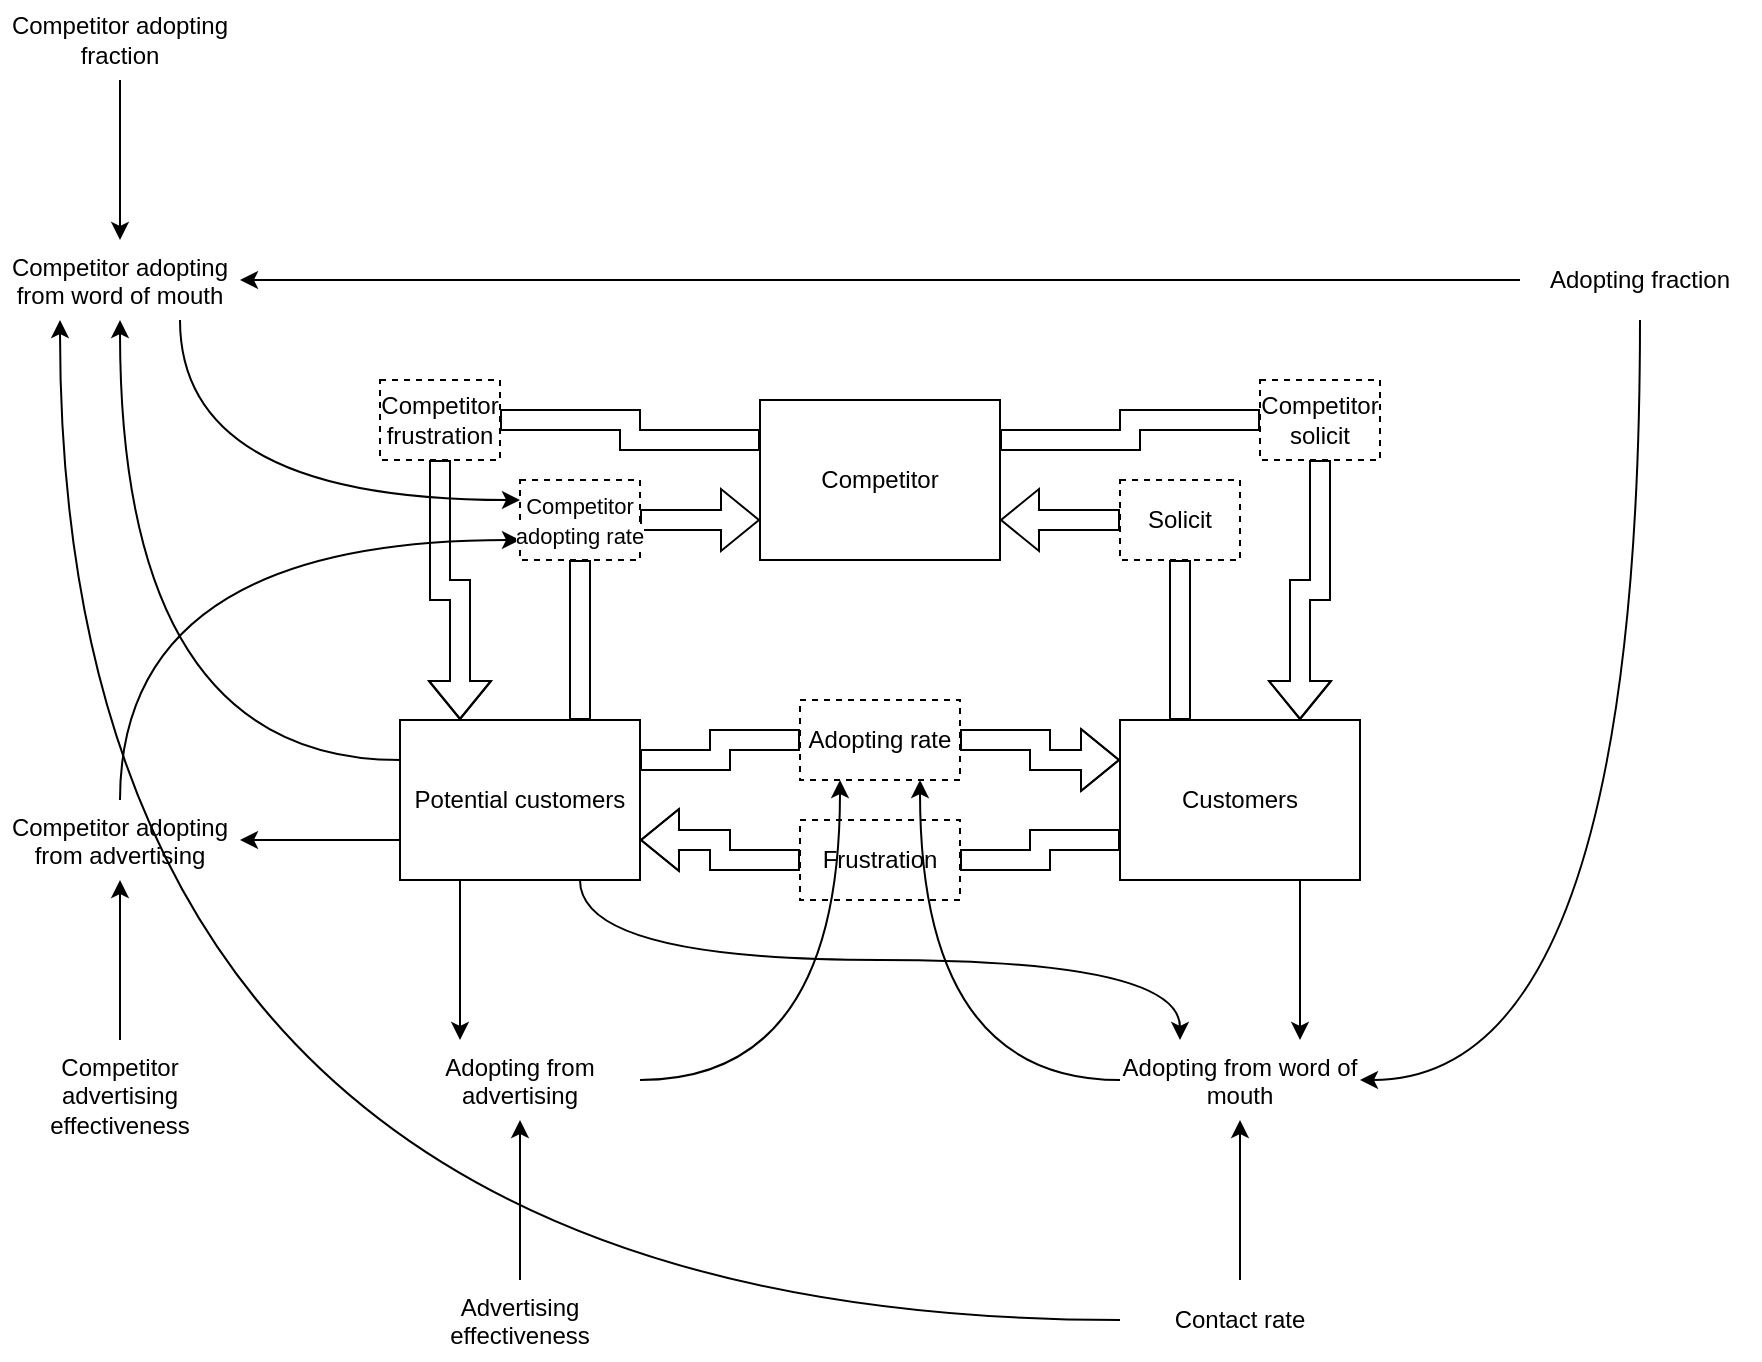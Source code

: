 <mxfile version="12.9.3" type="device"><diagram id="b1EDV3gL2vRTufHuCVks" name="Page-1"><mxGraphModel dx="1950" dy="893" grid="1" gridSize="10" guides="1" tooltips="1" connect="1" arrows="1" fold="1" page="1" pageScale="1" pageWidth="827" pageHeight="1169" math="0" shadow="0"><root><mxCell id="0"/><mxCell id="1" parent="0"/><mxCell id="FTDEpV8_c0MCG5BHFUjj-39" style="edgeStyle=orthogonalEdgeStyle;curved=1;rounded=0;comic=0;orthogonalLoop=1;jettySize=auto;html=1;exitX=0.25;exitY=1;exitDx=0;exitDy=0;entryX=0.25;entryY=0;entryDx=0;entryDy=0;" edge="1" parent="1" source="FTDEpV8_c0MCG5BHFUjj-1" target="FTDEpV8_c0MCG5BHFUjj-31"><mxGeometry relative="1" as="geometry"/></mxCell><mxCell id="FTDEpV8_c0MCG5BHFUjj-82" style="edgeStyle=orthogonalEdgeStyle;shape=flexArrow;curved=1;rounded=0;comic=0;orthogonalLoop=1;jettySize=auto;html=1;exitX=1;exitY=0.25;exitDx=0;exitDy=0;entryX=0;entryY=0.5;entryDx=0;entryDy=0;endArrow=none;endFill=0;" edge="1" parent="1" source="FTDEpV8_c0MCG5BHFUjj-1" target="FTDEpV8_c0MCG5BHFUjj-78"><mxGeometry relative="1" as="geometry"/></mxCell><mxCell id="FTDEpV8_c0MCG5BHFUjj-95" style="edgeStyle=orthogonalEdgeStyle;curved=1;rounded=0;comic=0;orthogonalLoop=1;jettySize=auto;html=1;endArrow=classic;endFill=1;exitX=0;exitY=0.75;exitDx=0;exitDy=0;" edge="1" parent="1" source="FTDEpV8_c0MCG5BHFUjj-1" target="FTDEpV8_c0MCG5BHFUjj-91"><mxGeometry relative="1" as="geometry"/></mxCell><mxCell id="FTDEpV8_c0MCG5BHFUjj-103" style="edgeStyle=orthogonalEdgeStyle;shape=flexArrow;curved=1;rounded=0;comic=0;orthogonalLoop=1;jettySize=auto;html=1;entryX=0.5;entryY=1;entryDx=0;entryDy=0;endArrow=none;endFill=0;exitX=0.75;exitY=0;exitDx=0;exitDy=0;" edge="1" parent="1" source="FTDEpV8_c0MCG5BHFUjj-1" target="FTDEpV8_c0MCG5BHFUjj-101"><mxGeometry relative="1" as="geometry"/></mxCell><mxCell id="FTDEpV8_c0MCG5BHFUjj-118" style="edgeStyle=orthogonalEdgeStyle;curved=1;rounded=0;comic=0;orthogonalLoop=1;jettySize=auto;html=1;endArrow=classic;endFill=1;entryX=0.5;entryY=1;entryDx=0;entryDy=0;" edge="1" parent="1" source="FTDEpV8_c0MCG5BHFUjj-1" target="FTDEpV8_c0MCG5BHFUjj-88"><mxGeometry relative="1" as="geometry"><Array as="points"><mxPoint x="-20" y="380"/></Array></mxGeometry></mxCell><mxCell id="FTDEpV8_c0MCG5BHFUjj-119" style="edgeStyle=orthogonalEdgeStyle;curved=1;rounded=0;comic=0;orthogonalLoop=1;jettySize=auto;html=1;endArrow=classic;endFill=1;exitX=0.75;exitY=1;exitDx=0;exitDy=0;entryX=0.25;entryY=0;entryDx=0;entryDy=0;" edge="1" parent="1" source="FTDEpV8_c0MCG5BHFUjj-1" target="FTDEpV8_c0MCG5BHFUjj-29"><mxGeometry relative="1" as="geometry"/></mxCell><mxCell id="FTDEpV8_c0MCG5BHFUjj-1" value="Potential customers" style="rounded=0;whiteSpace=wrap;html=1;" vertex="1" parent="1"><mxGeometry x="120" y="360" width="120" height="80" as="geometry"/></mxCell><mxCell id="FTDEpV8_c0MCG5BHFUjj-44" value="" style="edgeStyle=orthogonalEdgeStyle;curved=1;rounded=0;comic=0;orthogonalLoop=1;jettySize=auto;html=1;" edge="1" parent="1" source="FTDEpV8_c0MCG5BHFUjj-2" target="FTDEpV8_c0MCG5BHFUjj-29"><mxGeometry relative="1" as="geometry"><Array as="points"><mxPoint x="570" y="480"/><mxPoint x="570" y="480"/></Array></mxGeometry></mxCell><mxCell id="FTDEpV8_c0MCG5BHFUjj-75" style="edgeStyle=orthogonalEdgeStyle;curved=1;rounded=0;comic=0;orthogonalLoop=1;jettySize=auto;html=1;exitX=0;exitY=0.75;exitDx=0;exitDy=0;shape=flexArrow;endArrow=none;endFill=0;" edge="1" parent="1" source="FTDEpV8_c0MCG5BHFUjj-2" target="FTDEpV8_c0MCG5BHFUjj-71"><mxGeometry relative="1" as="geometry"/></mxCell><mxCell id="FTDEpV8_c0MCG5BHFUjj-113" style="edgeStyle=orthogonalEdgeStyle;shape=flexArrow;curved=1;rounded=0;comic=0;orthogonalLoop=1;jettySize=auto;html=1;exitX=0.25;exitY=0;exitDx=0;exitDy=0;endArrow=none;endFill=0;" edge="1" parent="1" source="FTDEpV8_c0MCG5BHFUjj-2" target="FTDEpV8_c0MCG5BHFUjj-109"><mxGeometry relative="1" as="geometry"/></mxCell><mxCell id="FTDEpV8_c0MCG5BHFUjj-2" value="Customers" style="rounded=0;whiteSpace=wrap;html=1;" vertex="1" parent="1"><mxGeometry x="480" y="360" width="120" height="80" as="geometry"/></mxCell><mxCell id="FTDEpV8_c0MCG5BHFUjj-100" style="edgeStyle=orthogonalEdgeStyle;curved=1;rounded=0;comic=0;orthogonalLoop=1;jettySize=auto;html=1;exitX=0;exitY=0.25;exitDx=0;exitDy=0;entryX=1;entryY=0.5;entryDx=0;entryDy=0;endArrow=none;endFill=0;shape=flexArrow;" edge="1" parent="1" source="FTDEpV8_c0MCG5BHFUjj-55" target="FTDEpV8_c0MCG5BHFUjj-97"><mxGeometry relative="1" as="geometry"/></mxCell><mxCell id="FTDEpV8_c0MCG5BHFUjj-107" style="edgeStyle=orthogonalEdgeStyle;shape=flexArrow;curved=1;rounded=0;comic=0;orthogonalLoop=1;jettySize=auto;html=1;exitX=1;exitY=0.25;exitDx=0;exitDy=0;endArrow=none;endFill=0;" edge="1" parent="1" source="FTDEpV8_c0MCG5BHFUjj-55" target="FTDEpV8_c0MCG5BHFUjj-105"><mxGeometry relative="1" as="geometry"/></mxCell><mxCell id="FTDEpV8_c0MCG5BHFUjj-55" value="Competitor" style="rounded=0;whiteSpace=wrap;html=1;" vertex="1" parent="1"><mxGeometry x="300" y="200" width="120" height="80" as="geometry"/></mxCell><mxCell id="FTDEpV8_c0MCG5BHFUjj-68" style="edgeStyle=orthogonalEdgeStyle;curved=1;rounded=0;comic=0;orthogonalLoop=1;jettySize=auto;html=1;entryX=0.5;entryY=1;entryDx=0;entryDy=0;" edge="1" parent="1" source="FTDEpV8_c0MCG5BHFUjj-17" target="FTDEpV8_c0MCG5BHFUjj-29"><mxGeometry relative="1" as="geometry"/></mxCell><mxCell id="FTDEpV8_c0MCG5BHFUjj-122" style="edgeStyle=orthogonalEdgeStyle;curved=1;rounded=0;comic=0;orthogonalLoop=1;jettySize=auto;html=1;entryX=0.25;entryY=1;entryDx=0;entryDy=0;endArrow=classic;endFill=1;" edge="1" parent="1" source="FTDEpV8_c0MCG5BHFUjj-17" target="FTDEpV8_c0MCG5BHFUjj-88"><mxGeometry relative="1" as="geometry"/></mxCell><mxCell id="FTDEpV8_c0MCG5BHFUjj-17" value="Contact rate" style="text;html=1;strokeColor=none;fillColor=none;align=center;verticalAlign=middle;whiteSpace=wrap;rounded=0;" vertex="1" parent="1"><mxGeometry x="480" y="640" width="120" height="40" as="geometry"/></mxCell><mxCell id="FTDEpV8_c0MCG5BHFUjj-85" style="edgeStyle=orthogonalEdgeStyle;curved=1;rounded=0;comic=0;orthogonalLoop=1;jettySize=auto;html=1;endArrow=classic;endFill=1;entryX=0.75;entryY=1;entryDx=0;entryDy=0;" edge="1" parent="1" source="FTDEpV8_c0MCG5BHFUjj-29" target="FTDEpV8_c0MCG5BHFUjj-78"><mxGeometry relative="1" as="geometry"/></mxCell><mxCell id="FTDEpV8_c0MCG5BHFUjj-29" value="Adopting from word of mouth" style="text;html=1;whiteSpace=wrap;align=center;" vertex="1" parent="1"><mxGeometry x="480" y="520" width="120" height="40" as="geometry"/></mxCell><mxCell id="FTDEpV8_c0MCG5BHFUjj-38" style="edgeStyle=orthogonalEdgeStyle;curved=1;rounded=0;comic=0;orthogonalLoop=1;jettySize=auto;html=1;" edge="1" parent="1" source="FTDEpV8_c0MCG5BHFUjj-30" target="FTDEpV8_c0MCG5BHFUjj-31"><mxGeometry relative="1" as="geometry"/></mxCell><mxCell id="FTDEpV8_c0MCG5BHFUjj-30" value="Advertising effectiveness" style="text;html=1;whiteSpace=wrap;align=center;" vertex="1" parent="1"><mxGeometry x="120" y="640" width="120" height="40" as="geometry"/></mxCell><mxCell id="FTDEpV8_c0MCG5BHFUjj-84" style="edgeStyle=orthogonalEdgeStyle;curved=1;rounded=0;comic=0;orthogonalLoop=1;jettySize=auto;html=1;endArrow=classic;endFill=1;entryX=0.25;entryY=1;entryDx=0;entryDy=0;" edge="1" parent="1" source="FTDEpV8_c0MCG5BHFUjj-31" target="FTDEpV8_c0MCG5BHFUjj-78"><mxGeometry relative="1" as="geometry"/></mxCell><mxCell id="FTDEpV8_c0MCG5BHFUjj-31" value="Adopting from advertising" style="text;html=1;whiteSpace=wrap;align=center;" vertex="1" parent="1"><mxGeometry x="120" y="520" width="120" height="40" as="geometry"/></mxCell><mxCell id="FTDEpV8_c0MCG5BHFUjj-41" value="" style="edgeStyle=orthogonalEdgeStyle;curved=1;rounded=0;comic=0;orthogonalLoop=1;jettySize=auto;html=1;exitX=0.5;exitY=1;exitDx=0;exitDy=0;entryX=1;entryY=0.5;entryDx=0;entryDy=0;" edge="1" parent="1" source="FTDEpV8_c0MCG5BHFUjj-33" target="FTDEpV8_c0MCG5BHFUjj-29"><mxGeometry relative="1" as="geometry"><Array as="points"><mxPoint x="740" y="540"/></Array></mxGeometry></mxCell><mxCell id="FTDEpV8_c0MCG5BHFUjj-123" style="edgeStyle=orthogonalEdgeStyle;curved=1;rounded=0;comic=0;orthogonalLoop=1;jettySize=auto;html=1;endArrow=classic;endFill=1;" edge="1" parent="1" source="FTDEpV8_c0MCG5BHFUjj-33" target="FTDEpV8_c0MCG5BHFUjj-88"><mxGeometry relative="1" as="geometry"/></mxCell><mxCell id="FTDEpV8_c0MCG5BHFUjj-33" value="Adopting fraction" style="text;html=1;strokeColor=none;fillColor=none;align=center;verticalAlign=middle;whiteSpace=wrap;rounded=0;" vertex="1" parent="1"><mxGeometry x="680" y="120" width="120" height="40" as="geometry"/></mxCell><mxCell id="FTDEpV8_c0MCG5BHFUjj-76" style="edgeStyle=orthogonalEdgeStyle;curved=1;rounded=0;comic=0;orthogonalLoop=1;jettySize=auto;html=1;entryX=1;entryY=0.75;entryDx=0;entryDy=0;shape=flexArrow;" edge="1" parent="1" source="FTDEpV8_c0MCG5BHFUjj-71" target="FTDEpV8_c0MCG5BHFUjj-1"><mxGeometry relative="1" as="geometry"/></mxCell><mxCell id="FTDEpV8_c0MCG5BHFUjj-71" value="Frustration" style="text;html=1;strokeColor=#000000;fillColor=none;align=center;verticalAlign=middle;whiteSpace=wrap;rounded=0;dashed=1;" vertex="1" parent="1"><mxGeometry x="320" y="410" width="80" height="40" as="geometry"/></mxCell><mxCell id="FTDEpV8_c0MCG5BHFUjj-83" style="edgeStyle=orthogonalEdgeStyle;shape=flexArrow;curved=1;rounded=0;comic=0;orthogonalLoop=1;jettySize=auto;html=1;exitX=1;exitY=0.5;exitDx=0;exitDy=0;entryX=0;entryY=0.25;entryDx=0;entryDy=0;endArrow=block;endFill=0;" edge="1" parent="1" source="FTDEpV8_c0MCG5BHFUjj-78" target="FTDEpV8_c0MCG5BHFUjj-2"><mxGeometry relative="1" as="geometry"/></mxCell><mxCell id="FTDEpV8_c0MCG5BHFUjj-78" value="Adopting rate" style="text;html=1;align=center;verticalAlign=middle;whiteSpace=wrap;rounded=0;strokeColor=#000000;dashed=1;" vertex="1" parent="1"><mxGeometry x="320" y="350" width="80" height="40" as="geometry"/></mxCell><mxCell id="FTDEpV8_c0MCG5BHFUjj-115" style="edgeStyle=orthogonalEdgeStyle;curved=1;rounded=0;comic=0;orthogonalLoop=1;jettySize=auto;html=1;exitX=0.75;exitY=1;exitDx=0;exitDy=0;entryX=0;entryY=0.25;entryDx=0;entryDy=0;endArrow=classic;endFill=1;" edge="1" parent="1" source="FTDEpV8_c0MCG5BHFUjj-88" target="FTDEpV8_c0MCG5BHFUjj-101"><mxGeometry relative="1" as="geometry"/></mxCell><mxCell id="FTDEpV8_c0MCG5BHFUjj-88" value="Competitor adopting from word of mouth" style="text;html=1;whiteSpace=wrap;align=center;" vertex="1" parent="1"><mxGeometry x="-80" y="120" width="120" height="40" as="geometry"/></mxCell><mxCell id="FTDEpV8_c0MCG5BHFUjj-89" style="edgeStyle=orthogonalEdgeStyle;curved=1;rounded=0;comic=0;orthogonalLoop=1;jettySize=auto;html=1;" edge="1" parent="1" source="FTDEpV8_c0MCG5BHFUjj-90" target="FTDEpV8_c0MCG5BHFUjj-91"><mxGeometry relative="1" as="geometry"/></mxCell><mxCell id="FTDEpV8_c0MCG5BHFUjj-90" value="Competitor advertising effectiveness" style="text;html=1;whiteSpace=wrap;align=center;" vertex="1" parent="1"><mxGeometry x="-80" y="520" width="120" height="40" as="geometry"/></mxCell><mxCell id="FTDEpV8_c0MCG5BHFUjj-116" style="edgeStyle=orthogonalEdgeStyle;curved=1;rounded=0;comic=0;orthogonalLoop=1;jettySize=auto;html=1;entryX=0;entryY=0.75;entryDx=0;entryDy=0;endArrow=classic;endFill=1;exitX=0.5;exitY=0;exitDx=0;exitDy=0;" edge="1" parent="1" source="FTDEpV8_c0MCG5BHFUjj-91" target="FTDEpV8_c0MCG5BHFUjj-101"><mxGeometry relative="1" as="geometry"/></mxCell><mxCell id="FTDEpV8_c0MCG5BHFUjj-91" value="Competitor adopting from advertising" style="text;html=1;whiteSpace=wrap;align=center;" vertex="1" parent="1"><mxGeometry x="-80" y="400" width="120" height="40" as="geometry"/></mxCell><mxCell id="FTDEpV8_c0MCG5BHFUjj-92" value="" style="edgeStyle=orthogonalEdgeStyle;curved=1;rounded=0;comic=0;orthogonalLoop=1;jettySize=auto;html=1;" edge="1" parent="1" source="FTDEpV8_c0MCG5BHFUjj-93" target="FTDEpV8_c0MCG5BHFUjj-88"><mxGeometry relative="1" as="geometry"/></mxCell><mxCell id="FTDEpV8_c0MCG5BHFUjj-93" value="Competitor adopting fraction" style="text;html=1;strokeColor=none;fillColor=none;align=center;verticalAlign=middle;whiteSpace=wrap;rounded=0;" vertex="1" parent="1"><mxGeometry x="-80" width="120" height="40" as="geometry"/></mxCell><mxCell id="FTDEpV8_c0MCG5BHFUjj-99" style="edgeStyle=orthogonalEdgeStyle;curved=1;rounded=0;comic=0;orthogonalLoop=1;jettySize=auto;html=1;entryX=0.25;entryY=0;entryDx=0;entryDy=0;endArrow=classic;endFill=1;exitX=0.5;exitY=1;exitDx=0;exitDy=0;shape=flexArrow;" edge="1" parent="1" source="FTDEpV8_c0MCG5BHFUjj-97" target="FTDEpV8_c0MCG5BHFUjj-1"><mxGeometry relative="1" as="geometry"/></mxCell><mxCell id="FTDEpV8_c0MCG5BHFUjj-97" value="Competitor frustration" style="text;html=1;strokeColor=#000000;fillColor=none;align=center;verticalAlign=middle;whiteSpace=wrap;rounded=0;dashed=1;" vertex="1" parent="1"><mxGeometry x="110" y="190" width="60" height="40" as="geometry"/></mxCell><mxCell id="FTDEpV8_c0MCG5BHFUjj-108" style="edgeStyle=orthogonalEdgeStyle;shape=flexArrow;curved=1;rounded=0;comic=0;orthogonalLoop=1;jettySize=auto;html=1;entryX=0.75;entryY=0;entryDx=0;entryDy=0;endArrow=classic;endFill=1;" edge="1" parent="1" source="FTDEpV8_c0MCG5BHFUjj-105" target="FTDEpV8_c0MCG5BHFUjj-2"><mxGeometry relative="1" as="geometry"/></mxCell><mxCell id="FTDEpV8_c0MCG5BHFUjj-105" value="Competitor solicit" style="text;html=1;strokeColor=#000000;fillColor=none;align=center;verticalAlign=middle;whiteSpace=wrap;rounded=0;dashed=1;" vertex="1" parent="1"><mxGeometry x="550" y="190" width="60" height="40" as="geometry"/></mxCell><mxCell id="FTDEpV8_c0MCG5BHFUjj-112" style="edgeStyle=orthogonalEdgeStyle;shape=flexArrow;curved=1;rounded=0;comic=0;orthogonalLoop=1;jettySize=auto;html=1;entryX=1;entryY=0.75;entryDx=0;entryDy=0;endArrow=classic;endFill=1;" edge="1" parent="1" source="FTDEpV8_c0MCG5BHFUjj-109" target="FTDEpV8_c0MCG5BHFUjj-55"><mxGeometry relative="1" as="geometry"/></mxCell><mxCell id="FTDEpV8_c0MCG5BHFUjj-109" value="Solicit" style="text;html=1;strokeColor=#000000;fillColor=none;align=center;verticalAlign=middle;whiteSpace=wrap;rounded=0;dashed=1;" vertex="1" parent="1"><mxGeometry x="480" y="240" width="60" height="40" as="geometry"/></mxCell><mxCell id="FTDEpV8_c0MCG5BHFUjj-104" value="" style="edgeStyle=orthogonalEdgeStyle;shape=flexArrow;curved=1;rounded=0;comic=0;orthogonalLoop=1;jettySize=auto;html=1;endArrow=classic;endFill=1;entryX=0;entryY=0.75;entryDx=0;entryDy=0;" edge="1" parent="1" source="FTDEpV8_c0MCG5BHFUjj-101" target="FTDEpV8_c0MCG5BHFUjj-55"><mxGeometry relative="1" as="geometry"/></mxCell><mxCell id="FTDEpV8_c0MCG5BHFUjj-101" value="&lt;span style=&quot;font-size: 11px ; white-space: nowrap ; background-color: rgb(255 , 255 , 255)&quot;&gt;Competitor&lt;/span&gt;&lt;br style=&quot;font-size: 11px ; white-space: nowrap&quot;&gt;&lt;span style=&quot;font-size: 11px ; white-space: nowrap ; background-color: rgb(255 , 255 , 255)&quot;&gt;adopting rate&lt;/span&gt;" style="text;html=1;strokeColor=#000000;fillColor=none;align=center;verticalAlign=middle;whiteSpace=wrap;rounded=0;dashed=1;" vertex="1" parent="1"><mxGeometry x="180" y="240" width="60" height="40" as="geometry"/></mxCell></root></mxGraphModel></diagram></mxfile>